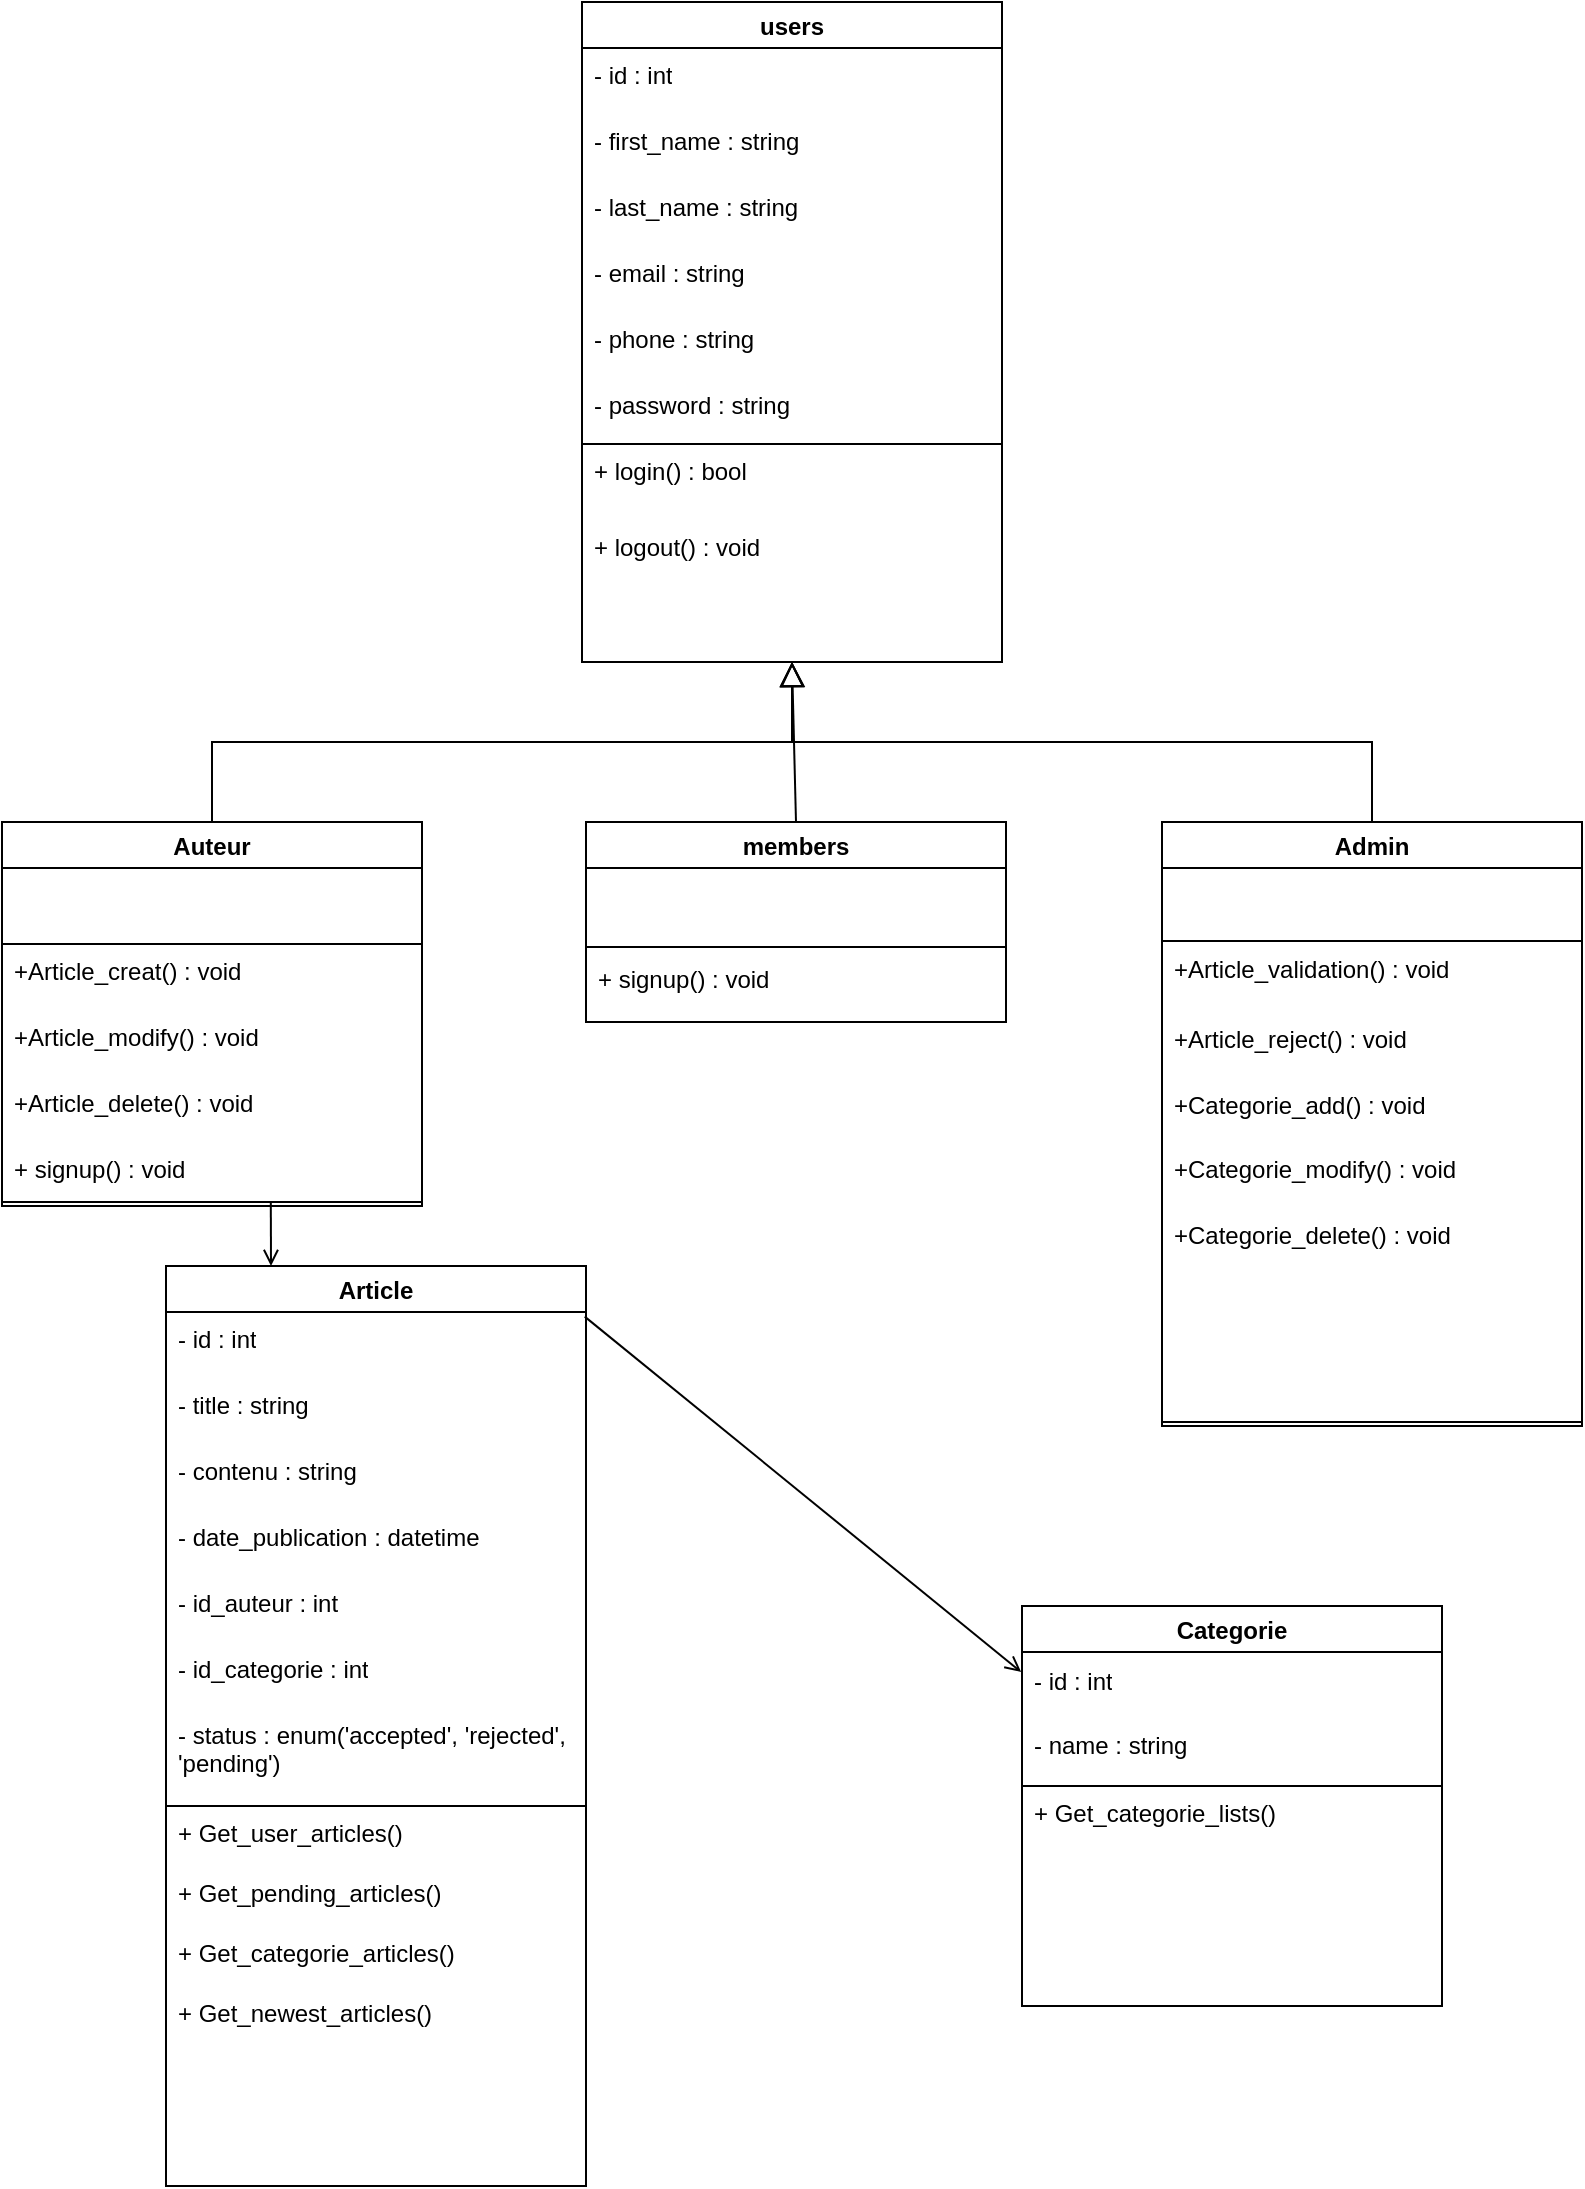 <mxfile>
    <diagram id="tC5Vc2cbwhxy4GvYRkvJ" name="Page-1">
        <mxGraphModel dx="815" dy="820" grid="1" gridSize="10" guides="1" tooltips="1" connect="1" arrows="1" fold="1" page="1" pageScale="1" pageWidth="850" pageHeight="1100" math="0" shadow="0">
            <root>
                <mxCell id="0"/>
                <mxCell id="1" parent="0"/>
                <mxCell id="2" value="users" style="swimlane;" parent="1" vertex="1">
                    <mxGeometry x="320" y="8" width="210" height="330" as="geometry"/>
                </mxCell>
                <mxCell id="5" value="- id : int" style="text;strokeColor=none;fillColor=none;align=left;verticalAlign=top;spacingLeft=4;spacingRight=4;overflow=hidden;rotatable=0;points=[[0,0.5],[1,0.5]];portConstraint=eastwest;whiteSpace=wrap;html=1;" parent="2" vertex="1">
                    <mxGeometry y="23" width="210" height="33" as="geometry"/>
                </mxCell>
                <mxCell id="8" value="- first_name : string" style="text;strokeColor=none;fillColor=none;align=left;verticalAlign=top;spacingLeft=4;spacingRight=4;overflow=hidden;rotatable=0;points=[[0,0.5],[1,0.5]];portConstraint=eastwest;whiteSpace=wrap;html=1;" parent="2" vertex="1">
                    <mxGeometry y="56" width="210" height="33" as="geometry"/>
                </mxCell>
                <mxCell id="9" value="- last_name : string" style="text;strokeColor=none;fillColor=none;align=left;verticalAlign=top;spacingLeft=4;spacingRight=4;overflow=hidden;rotatable=0;points=[[0,0.5],[1,0.5]];portConstraint=eastwest;whiteSpace=wrap;html=1;" parent="2" vertex="1">
                    <mxGeometry y="89" width="210" height="33" as="geometry"/>
                </mxCell>
                <mxCell id="11" value="- email : string" style="text;strokeColor=none;fillColor=none;align=left;verticalAlign=top;spacingLeft=4;spacingRight=4;overflow=hidden;rotatable=0;points=[[0,0.5],[1,0.5]];portConstraint=eastwest;whiteSpace=wrap;html=1;" parent="2" vertex="1">
                    <mxGeometry y="122" width="210" height="33" as="geometry"/>
                </mxCell>
                <mxCell id="10" value="- phone : string" style="text;strokeColor=none;fillColor=none;align=left;verticalAlign=top;spacingLeft=4;spacingRight=4;overflow=hidden;rotatable=0;points=[[0,0.5],[1,0.5]];portConstraint=eastwest;whiteSpace=wrap;html=1;" parent="2" vertex="1">
                    <mxGeometry y="155" width="210" height="33" as="geometry"/>
                </mxCell>
                <mxCell id="12" value="- password : string" style="text;strokeColor=none;fillColor=none;align=left;verticalAlign=top;spacingLeft=4;spacingRight=4;overflow=hidden;rotatable=0;points=[[0,0.5],[1,0.5]];portConstraint=eastwest;whiteSpace=wrap;html=1;" parent="2" vertex="1">
                    <mxGeometry y="188" width="210" height="33" as="geometry"/>
                </mxCell>
                <mxCell id="13" value="" style="rounded=0;whiteSpace=wrap;html=1;fillColor=none;" parent="2" vertex="1">
                    <mxGeometry y="221" width="210" height="109" as="geometry"/>
                </mxCell>
                <mxCell id="16" value="+ logout() : void" style="text;strokeColor=none;fillColor=none;align=left;verticalAlign=top;spacingLeft=4;spacingRight=4;overflow=hidden;rotatable=0;points=[[0,0.5],[1,0.5]];portConstraint=eastwest;whiteSpace=wrap;html=1;" parent="2" vertex="1">
                    <mxGeometry y="259" width="210" height="33" as="geometry"/>
                </mxCell>
                <mxCell id="15" value="+ login() : bool" style="text;strokeColor=none;fillColor=none;align=left;verticalAlign=top;spacingLeft=4;spacingRight=4;overflow=hidden;rotatable=0;points=[[0,0.5],[1,0.5]];portConstraint=eastwest;whiteSpace=wrap;html=1;" parent="2" vertex="1">
                    <mxGeometry y="221" width="210" height="33" as="geometry"/>
                </mxCell>
                <mxCell id="39" value="Admin" style="swimlane;" parent="1" vertex="1">
                    <mxGeometry x="610" y="418" width="210" height="302" as="geometry"/>
                </mxCell>
                <mxCell id="46" value="" style="rounded=0;whiteSpace=wrap;html=1;fillColor=none;" parent="39" vertex="1">
                    <mxGeometry y="59.5" width="210" height="240.5" as="geometry"/>
                </mxCell>
                <mxCell id="48" value="+Article_reject() : void" style="text;strokeColor=none;fillColor=none;align=left;verticalAlign=top;spacingLeft=4;spacingRight=4;overflow=hidden;rotatable=0;points=[[0,0.5],[1,0.5]];portConstraint=eastwest;whiteSpace=wrap;html=1;" parent="39" vertex="1">
                    <mxGeometry y="94.75" width="210" height="33" as="geometry"/>
                </mxCell>
                <mxCell id="49" value="+Categorie_add() : void" style="text;strokeColor=none;fillColor=none;align=left;verticalAlign=top;spacingLeft=4;spacingRight=4;overflow=hidden;rotatable=0;points=[[0,0.5],[1,0.5]];portConstraint=eastwest;whiteSpace=wrap;html=1;" parent="39" vertex="1">
                    <mxGeometry y="127.75" width="210" height="32.5" as="geometry"/>
                </mxCell>
                <mxCell id="63" value="+Article_validation() : void" style="text;strokeColor=none;fillColor=none;align=left;verticalAlign=top;spacingLeft=4;spacingRight=4;overflow=hidden;rotatable=0;points=[[0,0.5],[1,0.5]];portConstraint=eastwest;whiteSpace=wrap;html=1;" parent="39" vertex="1">
                    <mxGeometry y="60.25" width="210" height="35.5" as="geometry"/>
                </mxCell>
                <mxCell id="64" value="+Categorie_modify() : void" style="text;strokeColor=none;fillColor=none;align=left;verticalAlign=top;spacingLeft=4;spacingRight=4;overflow=hidden;rotatable=0;points=[[0,0.5],[1,0.5]];portConstraint=eastwest;whiteSpace=wrap;html=1;" parent="39" vertex="1">
                    <mxGeometry y="160.25" width="210" height="32.5" as="geometry"/>
                </mxCell>
                <mxCell id="65" value="+Categorie_delete() : void" style="text;strokeColor=none;fillColor=none;align=left;verticalAlign=top;spacingLeft=4;spacingRight=4;overflow=hidden;rotatable=0;points=[[0,0.5],[1,0.5]];portConstraint=eastwest;whiteSpace=wrap;html=1;" parent="39" vertex="1">
                    <mxGeometry y="192.75" width="210" height="32.5" as="geometry"/>
                </mxCell>
                <mxCell id="51" value="members" style="swimlane;" parent="1" vertex="1">
                    <mxGeometry x="322" y="418" width="210" height="100" as="geometry"/>
                </mxCell>
                <mxCell id="52" value="" style="rounded=0;whiteSpace=wrap;html=1;fillColor=none;" parent="51" vertex="1">
                    <mxGeometry y="62.5" width="210" height="37.5" as="geometry"/>
                </mxCell>
                <mxCell id="53" value="+ signup() : void" style="text;strokeColor=none;fillColor=none;align=left;verticalAlign=top;spacingLeft=4;spacingRight=4;overflow=hidden;rotatable=0;points=[[0,0.5],[1,0.5]];portConstraint=eastwest;whiteSpace=wrap;html=1;" parent="51" vertex="1">
                    <mxGeometry y="64.75" width="210" height="33" as="geometry"/>
                </mxCell>
                <mxCell id="56" value="Auteur" style="swimlane;" parent="1" vertex="1">
                    <mxGeometry x="30" y="418" width="210" height="192" as="geometry"/>
                </mxCell>
                <mxCell id="57" value="" style="rounded=0;whiteSpace=wrap;html=1;fillColor=none;" parent="56" vertex="1">
                    <mxGeometry y="61" width="210" height="129" as="geometry"/>
                </mxCell>
                <mxCell id="58" value="+Article_creat() : void" style="text;strokeColor=none;fillColor=none;align=left;verticalAlign=top;spacingLeft=4;spacingRight=4;overflow=hidden;rotatable=0;points=[[0,0.5],[1,0.5]];portConstraint=eastwest;whiteSpace=wrap;html=1;" parent="56" vertex="1">
                    <mxGeometry y="61" width="210" height="33" as="geometry"/>
                </mxCell>
                <mxCell id="59" value="+Article_modify() : void" style="text;strokeColor=none;fillColor=none;align=left;verticalAlign=top;spacingLeft=4;spacingRight=4;overflow=hidden;rotatable=0;points=[[0,0.5],[1,0.5]];portConstraint=eastwest;whiteSpace=wrap;html=1;" parent="56" vertex="1">
                    <mxGeometry y="94" width="210" height="33" as="geometry"/>
                </mxCell>
                <mxCell id="60" value="+Article_delete() : void" style="text;strokeColor=none;fillColor=none;align=left;verticalAlign=top;spacingLeft=4;spacingRight=4;overflow=hidden;rotatable=0;points=[[0,0.5],[1,0.5]];portConstraint=eastwest;whiteSpace=wrap;html=1;" parent="56" vertex="1">
                    <mxGeometry y="127" width="210" height="32.5" as="geometry"/>
                </mxCell>
                <mxCell id="137" value="+ signup() : void" style="text;strokeColor=none;fillColor=none;align=left;verticalAlign=top;spacingLeft=4;spacingRight=4;overflow=hidden;rotatable=0;points=[[0,0.5],[1,0.5]];portConstraint=eastwest;whiteSpace=wrap;html=1;" parent="56" vertex="1">
                    <mxGeometry y="159.5" width="210" height="33" as="geometry"/>
                </mxCell>
                <mxCell id="68" value="Article" style="swimlane;" parent="1" vertex="1">
                    <mxGeometry x="112" y="640" width="210" height="460" as="geometry"/>
                </mxCell>
                <mxCell id="69" value="- id : int" style="text;strokeColor=none;fillColor=none;align=left;verticalAlign=top;spacingLeft=4;spacingRight=4;overflow=hidden;rotatable=0;points=[[0,0.5],[1,0.5]];portConstraint=eastwest;whiteSpace=wrap;html=1;" parent="68" vertex="1">
                    <mxGeometry y="23" width="210" height="33" as="geometry"/>
                </mxCell>
                <mxCell id="70" value="- title : string" style="text;strokeColor=none;fillColor=none;align=left;verticalAlign=top;spacingLeft=4;spacingRight=4;overflow=hidden;rotatable=0;points=[[0,0.5],[1,0.5]];portConstraint=eastwest;whiteSpace=wrap;html=1;" parent="68" vertex="1">
                    <mxGeometry y="56" width="210" height="33" as="geometry"/>
                </mxCell>
                <mxCell id="71" value="- contenu : string" style="text;strokeColor=none;fillColor=none;align=left;verticalAlign=top;spacingLeft=4;spacingRight=4;overflow=hidden;rotatable=0;points=[[0,0.5],[1,0.5]];portConstraint=eastwest;whiteSpace=wrap;html=1;" parent="68" vertex="1">
                    <mxGeometry y="89" width="210" height="33" as="geometry"/>
                </mxCell>
                <mxCell id="72" value="- date_publication : datetime" style="text;strokeColor=none;fillColor=none;align=left;verticalAlign=top;spacingLeft=4;spacingRight=4;overflow=hidden;rotatable=0;points=[[0,0.5],[1,0.5]];portConstraint=eastwest;whiteSpace=wrap;html=1;" parent="68" vertex="1">
                    <mxGeometry y="122" width="210" height="33" as="geometry"/>
                </mxCell>
                <mxCell id="73" value="- id_auteur : int" style="text;strokeColor=none;fillColor=none;align=left;verticalAlign=top;spacingLeft=4;spacingRight=4;overflow=hidden;rotatable=0;points=[[0,0.5],[1,0.5]];portConstraint=eastwest;whiteSpace=wrap;html=1;" parent="68" vertex="1">
                    <mxGeometry y="155" width="210" height="33" as="geometry"/>
                </mxCell>
                <mxCell id="74" value="- id_categorie : int" style="text;strokeColor=none;fillColor=none;align=left;verticalAlign=top;spacingLeft=4;spacingRight=4;overflow=hidden;rotatable=0;points=[[0,0.5],[1,0.5]];portConstraint=eastwest;whiteSpace=wrap;html=1;" parent="68" vertex="1">
                    <mxGeometry y="188" width="210" height="33" as="geometry"/>
                </mxCell>
                <mxCell id="78" value="- status : enum('accepted', 'rejected', 'pending')" style="text;strokeColor=none;fillColor=none;align=left;verticalAlign=top;spacingLeft=4;spacingRight=4;overflow=hidden;rotatable=0;points=[[0,0.5],[1,0.5]];portConstraint=eastwest;whiteSpace=wrap;html=1;" parent="68" vertex="1">
                    <mxGeometry y="221" width="210" height="39" as="geometry"/>
                </mxCell>
                <mxCell id="132" value="" style="rounded=0;whiteSpace=wrap;html=1;fillColor=none;" parent="68" vertex="1">
                    <mxGeometry y="270" width="210" height="190" as="geometry"/>
                </mxCell>
                <mxCell id="133" value="+ Get_user_articles()" style="text;strokeColor=none;fillColor=none;align=left;verticalAlign=top;spacingLeft=4;spacingRight=4;overflow=hidden;rotatable=0;points=[[0,0.5],[1,0.5]];portConstraint=eastwest;whiteSpace=wrap;html=1;" parent="68" vertex="1">
                    <mxGeometry y="270" width="210" height="30" as="geometry"/>
                </mxCell>
                <mxCell id="134" value="+ Get_pending_articles()" style="text;strokeColor=none;fillColor=none;align=left;verticalAlign=top;spacingLeft=4;spacingRight=4;overflow=hidden;rotatable=0;points=[[0,0.5],[1,0.5]];portConstraint=eastwest;whiteSpace=wrap;html=1;" parent="68" vertex="1">
                    <mxGeometry y="300" width="210" height="30" as="geometry"/>
                </mxCell>
                <mxCell id="135" value="+ Get_categorie_articles()" style="text;strokeColor=none;fillColor=none;align=left;verticalAlign=top;spacingLeft=4;spacingRight=4;overflow=hidden;rotatable=0;points=[[0,0.5],[1,0.5]];portConstraint=eastwest;whiteSpace=wrap;html=1;" parent="68" vertex="1">
                    <mxGeometry y="330" width="210" height="30" as="geometry"/>
                </mxCell>
                <mxCell id="136" value="+ Get_newest_articles()" style="text;strokeColor=none;fillColor=none;align=left;verticalAlign=top;spacingLeft=4;spacingRight=4;overflow=hidden;rotatable=0;points=[[0,0.5],[1,0.5]];portConstraint=eastwest;whiteSpace=wrap;html=1;" parent="68" vertex="1">
                    <mxGeometry y="360" width="210" height="30" as="geometry"/>
                </mxCell>
                <mxCell id="79" value="Categorie" style="swimlane;" parent="1" vertex="1">
                    <mxGeometry x="540" y="810" width="210" height="200" as="geometry"/>
                </mxCell>
                <mxCell id="80" value="- id : int" style="text;strokeColor=none;fillColor=none;align=left;verticalAlign=top;spacingLeft=4;spacingRight=4;overflow=hidden;rotatable=0;points=[[0,0.5],[1,0.5]];portConstraint=eastwest;whiteSpace=wrap;html=1;" parent="79" vertex="1">
                    <mxGeometry y="24" width="210" height="33" as="geometry"/>
                </mxCell>
                <mxCell id="81" value="- name : string" style="text;strokeColor=none;fillColor=none;align=left;verticalAlign=top;spacingLeft=4;spacingRight=4;overflow=hidden;rotatable=0;points=[[0,0.5],[1,0.5]];portConstraint=eastwest;whiteSpace=wrap;html=1;" parent="79" vertex="1">
                    <mxGeometry y="56" width="210" height="34" as="geometry"/>
                </mxCell>
                <mxCell id="-2GNJ518zkx-dPLXirJw-138" value="" style="rounded=0;whiteSpace=wrap;html=1;fillColor=none;" parent="79" vertex="1">
                    <mxGeometry y="90" width="210" height="110" as="geometry"/>
                </mxCell>
                <mxCell id="-2GNJ518zkx-dPLXirJw-140" value="+ Get_categorie_lists()" style="text;strokeColor=none;fillColor=none;align=left;verticalAlign=top;spacingLeft=4;spacingRight=4;overflow=hidden;rotatable=0;points=[[0,0.5],[1,0.5]];portConstraint=eastwest;whiteSpace=wrap;html=1;" parent="79" vertex="1">
                    <mxGeometry y="90" width="210" height="30" as="geometry"/>
                </mxCell>
                <mxCell id="126" value="" style="endArrow=block;endSize=10;endFill=0;shadow=0;strokeWidth=1;rounded=0;edgeStyle=elbowEdgeStyle;elbow=vertical;entryX=0.5;entryY=1;entryDx=0;entryDy=0;exitX=0.5;exitY=0;exitDx=0;exitDy=0;" parent="1" source="39" target="13" edge="1">
                    <mxGeometry width="160" relative="1" as="geometry">
                        <mxPoint x="540" y="444" as="sourcePoint"/>
                        <mxPoint x="430" y="388" as="targetPoint"/>
                    </mxGeometry>
                </mxCell>
                <mxCell id="127" value="" style="endArrow=block;endSize=10;endFill=0;shadow=0;strokeWidth=1;rounded=0;edgeStyle=elbowEdgeStyle;elbow=vertical;exitX=0.5;exitY=0;exitDx=0;exitDy=0;entryX=0.5;entryY=1;entryDx=0;entryDy=0;" parent="1" source="56" target="13" edge="1">
                    <mxGeometry width="160" relative="1" as="geometry">
                        <mxPoint x="408" y="428" as="sourcePoint"/>
                        <mxPoint x="380" y="388" as="targetPoint"/>
                    </mxGeometry>
                </mxCell>
                <mxCell id="129" value="" style="endArrow=block;endSize=10;endFill=0;shadow=0;strokeWidth=1;rounded=0;elbow=vertical;entryX=0.5;entryY=1;entryDx=0;entryDy=0;exitX=0.5;exitY=0;exitDx=0;exitDy=0;" parent="1" source="51" target="13" edge="1">
                    <mxGeometry width="160" relative="1" as="geometry">
                        <mxPoint x="733" y="458" as="sourcePoint"/>
                        <mxPoint x="445" y="378.0" as="targetPoint"/>
                    </mxGeometry>
                </mxCell>
                <mxCell id="130" value="" style="endArrow=none;endSize=10;endFill=0;shadow=0;strokeWidth=1;rounded=0;elbow=vertical;exitX=-0.002;exitY=0.165;exitDx=0;exitDy=0;entryX=0.997;entryY=0.055;entryDx=0;entryDy=0;entryPerimeter=0;exitPerimeter=0;startArrow=open;startFill=0;" parent="1" source="79" target="68" edge="1">
                    <mxGeometry width="160" relative="1" as="geometry">
                        <mxPoint x="490" y="668" as="sourcePoint"/>
                        <mxPoint x="490" y="588.0" as="targetPoint"/>
                    </mxGeometry>
                </mxCell>
                <mxCell id="131" value="" style="endArrow=none;endSize=10;endFill=0;shadow=0;strokeWidth=1;rounded=0;elbow=vertical;startArrow=open;startFill=0;entryX=0.64;entryY=1.002;entryDx=0;entryDy=0;entryPerimeter=0;exitX=0.25;exitY=0;exitDx=0;exitDy=0;" parent="1" source="68" target="57" edge="1">
                    <mxGeometry width="160" relative="1" as="geometry">
                        <mxPoint x="250" y="688" as="sourcePoint"/>
                        <mxPoint x="210" y="618" as="targetPoint"/>
                    </mxGeometry>
                </mxCell>
            </root>
        </mxGraphModel>
    </diagram>
</mxfile>